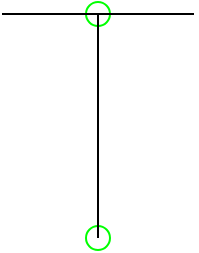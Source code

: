 <mxfile compressed="false" version="20.3.0" type="device">
  <diagram name="PA003A" id="6dZpL4T03MY3bTsIDm-O">
    <mxGraphModel dx="1422" dy="977" grid="1" gridSize="2" guides="1" tooltips="1" connect="1" arrows="1" fold="1" page="1" pageScale="1" pageWidth="1169" pageHeight="827" math="0" shadow="0">
      <root>
        <mxCell id="Hf3I3iQ9lCB9FICaW0wq-0" />
        <mxCell id="Hf3I3iQ9lCB9FICaW0wq-124" value="Connection" style="" parent="Hf3I3iQ9lCB9FICaW0wq-0" />
        <object label="Connection" PipingConnector="N" LabelConnector="N" SignalConnector="N" Direction="270" AuxiliaryConnector="Y" id="Hf3I3iQ9lCB9FICaW0wq-125">
          <mxCell style="vsdxID=1407;fillColor=none;gradientColor=none;shape=stencil(rVFbDsIgEDwNnyQU4glqvcfGblsilmZBS28vZGMsxg9j/JvZmX1kR5g2TLCg0CpE8hdcbR8nYY5CaztPSDZmJEwnTDt4wpH8be6ZL1CcBV39vUxI3KdKh1YbswPTEzuBzlmiVGmKau9zUKM+jlJJQrJBko8QrZ+rrQ5oRJnXyMHBWElhRVx25ebnw/5zVvPFWRm83jxY5zilvf4eSy5xpKZ7AA==);strokeColor=#00FF00;strokeWidth=1;points=[[0.5,0.5,0,0,0]];labelBackgroundColor=none;rounded=0;html=1;whiteSpace=wrap;aspect=fixed;noLabel=1;snapToPoint=1;container=0;fontSize=16;" parent="Hf3I3iQ9lCB9FICaW0wq-124" vertex="1">
            <mxGeometry x="378" y="378" width="12" height="12" as="geometry" />
          </mxCell>
        </object>
        <object label="Connection" PipingConnector="N" LabelConnector="N" SignalConnector="Y" Direction="90" id="Hf3I3iQ9lCB9FICaW0wq-126">
          <mxCell style="vsdxID=1407;fillColor=none;gradientColor=none;shape=stencil(rVFbDsIgEDwNnyQU4glqvcfGblsilmZBS28vZGMsxg9j/JvZmX1kR5g2TLCg0CpE8hdcbR8nYY5CaztPSDZmJEwnTDt4wpH8be6ZL1CcBV39vUxI3KdKh1YbswPTEzuBzlmiVGmKau9zUKM+jlJJQrJBko8QrZ+rrQ5oRJnXyMHBWElhRVx25ebnw/5zVvPFWRm83jxY5zilvf4eSy5xpKZ7AA==);strokeColor=#00FF00;strokeWidth=1;points=[[0.5,0.5,0,0,0]];labelBackgroundColor=none;rounded=0;html=1;whiteSpace=wrap;aspect=fixed;noLabel=1;snapToPoint=1;container=0;fontSize=16;" parent="Hf3I3iQ9lCB9FICaW0wq-124" vertex="1">
            <mxGeometry x="378" y="266" width="12" height="12" as="geometry" />
          </mxCell>
        </object>
        <mxCell id="Hf3I3iQ9lCB9FICaW0wq-131" value="Label" style="locked=1;" parent="Hf3I3iQ9lCB9FICaW0wq-0" />
        <mxCell id="Hf3I3iQ9lCB9FICaW0wq-134" value="Origo" style="locked=1;" parent="Hf3I3iQ9lCB9FICaW0wq-0" visible="0" />
        <object label="origo" id="Hf3I3iQ9lCB9FICaW0wq-135">
          <mxCell style="vsdxID=1407;fillColor=none;gradientColor=none;shape=stencil(rVFbDsIgEDwNnyQU4glqvcfGblsilmZBS28vZGMsxg9j/JvZmX1kR5g2TLCg0CpE8hdcbR8nYY5CaztPSDZmJEwnTDt4wpH8be6ZL1CcBV39vUxI3KdKh1YbswPTEzuBzlmiVGmKau9zUKM+jlJJQrJBko8QrZ+rrQ5oRJnXyMHBWElhRVx25ebnw/5zVvPFWRm83jxY5zilvf4eSy5xpKZ7AA==);strokeColor=#ff0000;strokeWidth=1;points=[[0.5,0.5,0,0,0]];labelBackgroundColor=none;rounded=0;html=1;whiteSpace=wrap;aspect=fixed;noLabel=1;snapToPoint=1;" parent="Hf3I3iQ9lCB9FICaW0wq-134" vertex="1">
            <mxGeometry x="380.06" y="380.06" width="7.874" height="7.87" as="geometry" />
          </mxCell>
        </object>
        <object label="Symbol" Width="6" Height="7" UoM="mm" id="Hf3I3iQ9lCB9FICaW0wq-136">
          <mxCell style="locked=1;" parent="Hf3I3iQ9lCB9FICaW0wq-0" />
        </object>
        <mxCell id="Hf3I3iQ9lCB9FICaW0wq-138" value="" style="endArrow=none;html=1;rounded=0;entryX=0.5;entryY=1;entryDx=0;entryDy=0;" parent="Hf3I3iQ9lCB9FICaW0wq-136" edge="1">
          <mxGeometry width="50" height="50" relative="1" as="geometry">
            <mxPoint x="384" y="384" as="sourcePoint" />
            <mxPoint x="384" y="272" as="targetPoint" />
          </mxGeometry>
        </mxCell>
        <mxCell id="VUdvBrx1IErmhYjB91Kk-1" value="" style="endArrow=none;html=1;rounded=0;strokeColor=#000000;" parent="Hf3I3iQ9lCB9FICaW0wq-136" edge="1">
          <mxGeometry width="50" height="50" relative="1" as="geometry">
            <mxPoint x="336" y="272" as="sourcePoint" />
            <mxPoint x="432" y="272" as="targetPoint" />
          </mxGeometry>
        </mxCell>
      </root>
    </mxGraphModel>
  </diagram>
</mxfile>
